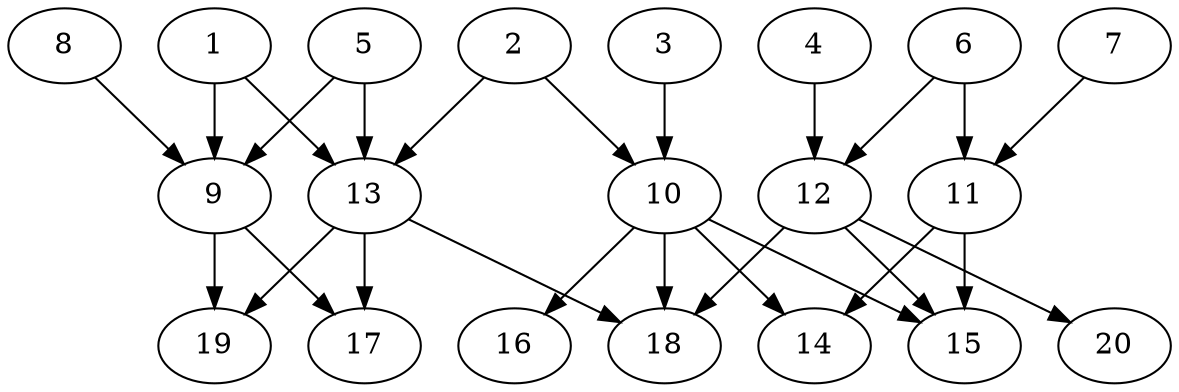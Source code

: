 // DAG automatically generated by daggen at Tue Jul 23 14:23:30 2019
// ./daggen --dot -n 20 --ccr 0.4 --fat 0.6 --regular 0.5 --density 0.6 --mindata 5242880 --maxdata 52428800 
digraph G {
  1 [size="92710400", alpha="0.10", expect_size="37084160"] 
  1 -> 9 [size ="37084160"]
  1 -> 13 [size ="37084160"]
  2 [size="119889920", alpha="0.09", expect_size="47955968"] 
  2 -> 10 [size ="47955968"]
  2 -> 13 [size ="47955968"]
  3 [size="79933440", alpha="0.12", expect_size="31973376"] 
  3 -> 10 [size ="31973376"]
  4 [size="86092800", alpha="0.19", expect_size="34437120"] 
  4 -> 12 [size ="34437120"]
  5 [size="123274240", alpha="0.19", expect_size="49309696"] 
  5 -> 9 [size ="49309696"]
  5 -> 13 [size ="49309696"]
  6 [size="101931520", alpha="0.18", expect_size="40772608"] 
  6 -> 11 [size ="40772608"]
  6 -> 12 [size ="40772608"]
  7 [size="129600000", alpha="0.14", expect_size="51840000"] 
  7 -> 11 [size ="51840000"]
  8 [size="86389760", alpha="0.05", expect_size="34555904"] 
  8 -> 9 [size ="34555904"]
  9 [size="90552320", alpha="0.15", expect_size="36220928"] 
  9 -> 17 [size ="36220928"]
  9 -> 19 [size ="36220928"]
  10 [size="111718400", alpha="0.01", expect_size="44687360"] 
  10 -> 14 [size ="44687360"]
  10 -> 15 [size ="44687360"]
  10 -> 16 [size ="44687360"]
  10 -> 18 [size ="44687360"]
  11 [size="105315840", alpha="0.19", expect_size="42126336"] 
  11 -> 14 [size ="42126336"]
  11 -> 15 [size ="42126336"]
  12 [size="47296000", alpha="0.05", expect_size="18918400"] 
  12 -> 15 [size ="18918400"]
  12 -> 18 [size ="18918400"]
  12 -> 20 [size ="18918400"]
  13 [size="101237760", alpha="0.03", expect_size="40495104"] 
  13 -> 17 [size ="40495104"]
  13 -> 18 [size ="40495104"]
  13 -> 19 [size ="40495104"]
  14 [size="54302720", alpha="0.13", expect_size="21721088"] 
  15 [size="49228800", alpha="0.10", expect_size="19691520"] 
  16 [size="45209600", alpha="0.12", expect_size="18083840"] 
  17 [size="34245120", alpha="0.07", expect_size="13698048"] 
  18 [size="116976640", alpha="0.00", expect_size="46790656"] 
  19 [size="31101440", alpha="0.04", expect_size="12440576"] 
  20 [size="117017600", alpha="0.07", expect_size="46807040"] 
}
